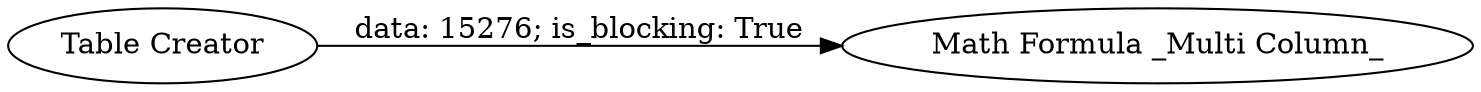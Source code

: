 digraph {
	"-5523996851275833538_1" [label="Table Creator"]
	"-5523996851275833538_2" [label="Math Formula _Multi Column_"]
	"-5523996851275833538_1" -> "-5523996851275833538_2" [label="data: 15276; is_blocking: True"]
	rankdir=LR
}
